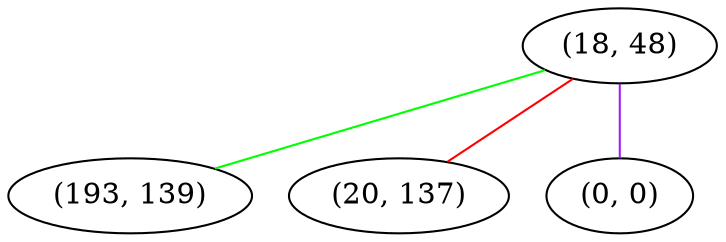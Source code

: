 graph "" {
"(18, 48)";
"(193, 139)";
"(20, 137)";
"(0, 0)";
"(18, 48)" -- "(193, 139)"  [color=green, key=0, weight=2];
"(18, 48)" -- "(20, 137)"  [color=red, key=0, weight=1];
"(18, 48)" -- "(0, 0)"  [color=purple, key=0, weight=4];
}
